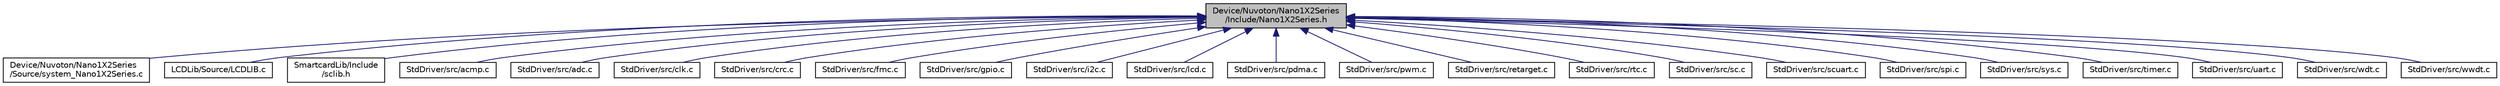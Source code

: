 digraph "Device/Nuvoton/Nano1X2Series/Include/Nano1X2Series.h"
{
 // LATEX_PDF_SIZE
  edge [fontname="Helvetica",fontsize="10",labelfontname="Helvetica",labelfontsize="10"];
  node [fontname="Helvetica",fontsize="10",shape=record];
  Node1 [label="Device/Nuvoton/Nano1X2Series\l/Include/Nano1X2Series.h",height=0.2,width=0.4,color="black", fillcolor="grey75", style="filled", fontcolor="black",tooltip="Nano102/112 peripheral access layer header file. This file contains all the peripheral register's def..."];
  Node1 -> Node2 [dir="back",color="midnightblue",fontsize="10",style="solid",fontname="Helvetica"];
  Node2 [label="Device/Nuvoton/Nano1X2Series\l/Source/system_Nano1X2Series.c",height=0.2,width=0.4,color="black", fillcolor="white", style="filled",URL="$d5/d7e/system___nano1_x2_series_8c.html",tooltip=" "];
  Node1 -> Node3 [dir="back",color="midnightblue",fontsize="10",style="solid",fontname="Helvetica"];
  Node3 [label="LCDLib/Source/LCDLIB.c",height=0.2,width=0.4,color="black", fillcolor="white", style="filled",URL="$d9/d6b/_l_c_d_l_i_b_8c.html",tooltip=" "];
  Node1 -> Node4 [dir="back",color="midnightblue",fontsize="10",style="solid",fontname="Helvetica"];
  Node4 [label="SmartcardLib/Include\l/sclib.h",height=0.2,width=0.4,color="black", fillcolor="white", style="filled",URL="$d8/de4/sclib_8h.html",tooltip="Smartcard library header file."];
  Node1 -> Node5 [dir="back",color="midnightblue",fontsize="10",style="solid",fontname="Helvetica"];
  Node5 [label="StdDriver/src/acmp.c",height=0.2,width=0.4,color="black", fillcolor="white", style="filled",URL="$d3/df1/acmp_8c.html",tooltip="Nano 102/112 series Analog Comparator(ACMP) driver source file."];
  Node1 -> Node6 [dir="back",color="midnightblue",fontsize="10",style="solid",fontname="Helvetica"];
  Node6 [label="StdDriver/src/adc.c",height=0.2,width=0.4,color="black", fillcolor="white", style="filled",URL="$de/d01/adc_8c.html",tooltip="Nano 102/112 series ADC driver source file."];
  Node1 -> Node7 [dir="back",color="midnightblue",fontsize="10",style="solid",fontname="Helvetica"];
  Node7 [label="StdDriver/src/clk.c",height=0.2,width=0.4,color="black", fillcolor="white", style="filled",URL="$de/da0/clk_8c.html",tooltip="Nano 102/112 series CLK driver source file."];
  Node1 -> Node8 [dir="back",color="midnightblue",fontsize="10",style="solid",fontname="Helvetica"];
  Node8 [label="StdDriver/src/crc.c",height=0.2,width=0.4,color="black", fillcolor="white", style="filled",URL="$d8/d13/crc_8c.html",tooltip="Nano 102/112 series CRC driver source file."];
  Node1 -> Node9 [dir="back",color="midnightblue",fontsize="10",style="solid",fontname="Helvetica"];
  Node9 [label="StdDriver/src/fmc.c",height=0.2,width=0.4,color="black", fillcolor="white", style="filled",URL="$d0/dbc/fmc_8c.html",tooltip="Nano 102/112 series FMC driver source file."];
  Node1 -> Node10 [dir="back",color="midnightblue",fontsize="10",style="solid",fontname="Helvetica"];
  Node10 [label="StdDriver/src/gpio.c",height=0.2,width=0.4,color="black", fillcolor="white", style="filled",URL="$d8/da0/gpio_8c.html",tooltip="Nano 102/112 series GPIO driver source file."];
  Node1 -> Node11 [dir="back",color="midnightblue",fontsize="10",style="solid",fontname="Helvetica"];
  Node11 [label="StdDriver/src/i2c.c",height=0.2,width=0.4,color="black", fillcolor="white", style="filled",URL="$d9/dcb/i2c_8c.html",tooltip="Nano 102/112 series I2C driver source file."];
  Node1 -> Node12 [dir="back",color="midnightblue",fontsize="10",style="solid",fontname="Helvetica"];
  Node12 [label="StdDriver/src/lcd.c",height=0.2,width=0.4,color="black", fillcolor="white", style="filled",URL="$da/def/lcd_8c.html",tooltip="Nano 102/112 series LCD driver source file."];
  Node1 -> Node13 [dir="back",color="midnightblue",fontsize="10",style="solid",fontname="Helvetica"];
  Node13 [label="StdDriver/src/pdma.c",height=0.2,width=0.4,color="black", fillcolor="white", style="filled",URL="$d2/d14/pdma_8c.html",tooltip="Nano1x2 series PDMA driver source file."];
  Node1 -> Node14 [dir="back",color="midnightblue",fontsize="10",style="solid",fontname="Helvetica"];
  Node14 [label="StdDriver/src/pwm.c",height=0.2,width=0.4,color="black", fillcolor="white", style="filled",URL="$de/d5c/pwm_8c.html",tooltip="Nano 102/112 series PWM driver source file."];
  Node1 -> Node15 [dir="back",color="midnightblue",fontsize="10",style="solid",fontname="Helvetica"];
  Node15 [label="StdDriver/src/retarget.c",height=0.2,width=0.4,color="black", fillcolor="white", style="filled",URL="$d3/d3d/retarget_8c.html",tooltip="Nano 102/112 series retarget source file."];
  Node1 -> Node16 [dir="back",color="midnightblue",fontsize="10",style="solid",fontname="Helvetica"];
  Node16 [label="StdDriver/src/rtc.c",height=0.2,width=0.4,color="black", fillcolor="white", style="filled",URL="$d4/dcc/rtc_8c.html",tooltip="Nano 102/112 series RTC driver source file."];
  Node1 -> Node17 [dir="back",color="midnightblue",fontsize="10",style="solid",fontname="Helvetica"];
  Node17 [label="StdDriver/src/sc.c",height=0.2,width=0.4,color="black", fillcolor="white", style="filled",URL="$df/d60/sc_8c.html",tooltip="Nano 102/112 series Smartcard(SC) driver source file."];
  Node1 -> Node18 [dir="back",color="midnightblue",fontsize="10",style="solid",fontname="Helvetica"];
  Node18 [label="StdDriver/src/scuart.c",height=0.2,width=0.4,color="black", fillcolor="white", style="filled",URL="$df/d4a/scuart_8c.html",tooltip="Nano 102/112 series Smartcard UART mode (SCUART) driver source file."];
  Node1 -> Node19 [dir="back",color="midnightblue",fontsize="10",style="solid",fontname="Helvetica"];
  Node19 [label="StdDriver/src/spi.c",height=0.2,width=0.4,color="black", fillcolor="white", style="filled",URL="$da/d00/spi_8c.html",tooltip="Nano 102/112 series SPI driver source file."];
  Node1 -> Node20 [dir="back",color="midnightblue",fontsize="10",style="solid",fontname="Helvetica"];
  Node20 [label="StdDriver/src/sys.c",height=0.2,width=0.4,color="black", fillcolor="white", style="filled",URL="$d8/d91/sys_8c.html",tooltip="Nano 102/112 series SYS driver source file."];
  Node1 -> Node21 [dir="back",color="midnightblue",fontsize="10",style="solid",fontname="Helvetica"];
  Node21 [label="StdDriver/src/timer.c",height=0.2,width=0.4,color="black", fillcolor="white", style="filled",URL="$df/d41/timer_8c.html",tooltip="Nano 102/112 series TIMER driver source file."];
  Node1 -> Node22 [dir="back",color="midnightblue",fontsize="10",style="solid",fontname="Helvetica"];
  Node22 [label="StdDriver/src/uart.c",height=0.2,width=0.4,color="black", fillcolor="white", style="filled",URL="$d1/d87/uart_8c.html",tooltip="Nano 102/112 series Smartcard UART mode (UART) driver source file."];
  Node1 -> Node23 [dir="back",color="midnightblue",fontsize="10",style="solid",fontname="Helvetica"];
  Node23 [label="StdDriver/src/wdt.c",height=0.2,width=0.4,color="black", fillcolor="white", style="filled",URL="$db/d1a/wdt_8c.html",tooltip="Nano 102/112 series WDT driver source file."];
  Node1 -> Node24 [dir="back",color="midnightblue",fontsize="10",style="solid",fontname="Helvetica"];
  Node24 [label="StdDriver/src/wwdt.c",height=0.2,width=0.4,color="black", fillcolor="white", style="filled",URL="$d9/d90/wwdt_8c.html",tooltip="Nano 102/112 series WWDT driver source file."];
}
